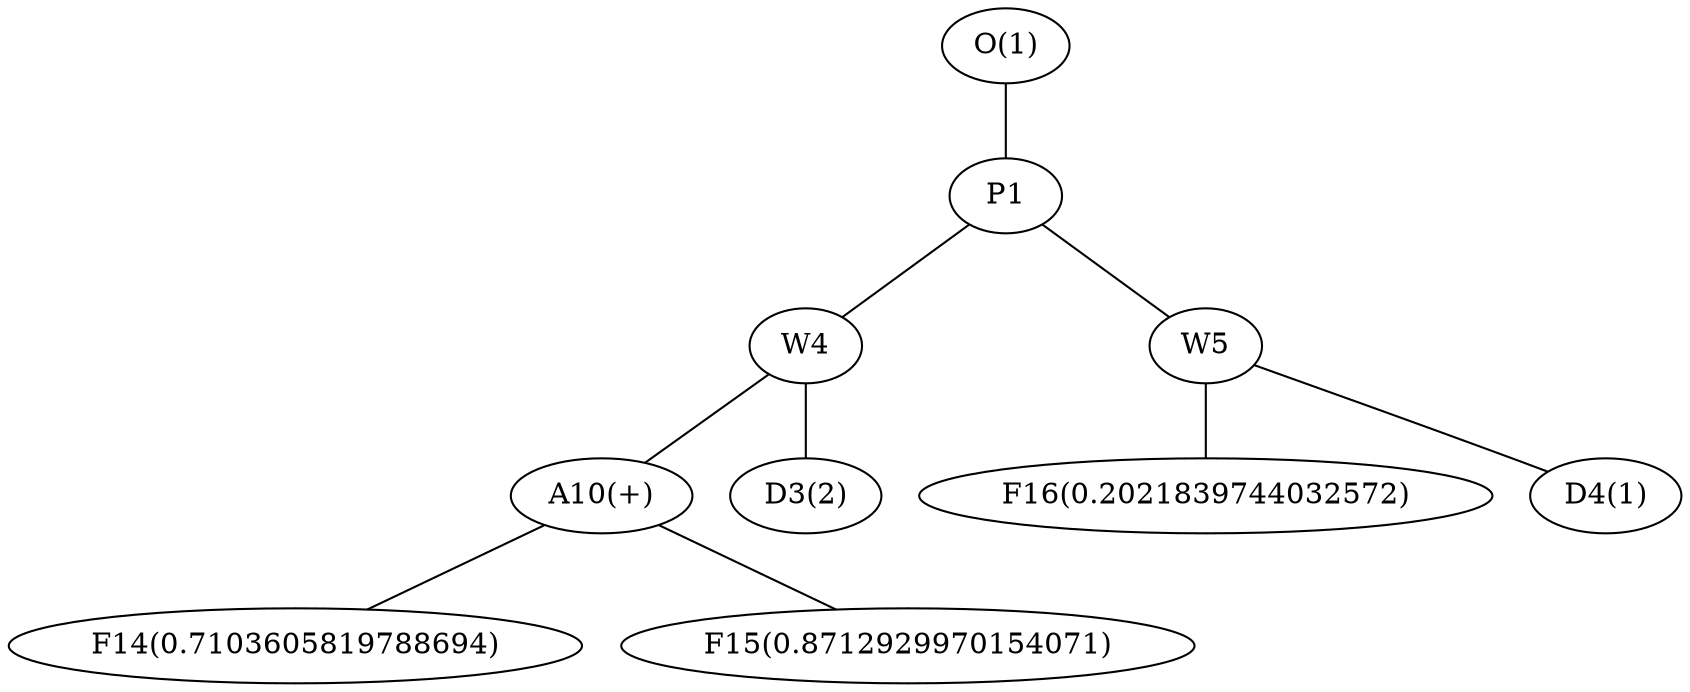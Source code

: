 // Tree
graph {
	"O(1)" [label="O(1)"]
	P1 [label=P1]
	"O(1)" -- P1
	W4 [label=W4]
	P1 -- W4
	"A10(+)" [label="A10(+)"]
	W4 -- "A10(+)"
	"F14(0.7103605819788694)" [label="F14(0.7103605819788694)"]
	"A10(+)" -- "F14(0.7103605819788694)"
	"F15(0.8712929970154071)" [label="F15(0.8712929970154071)"]
	"A10(+)" -- "F15(0.8712929970154071)"
	"D3(2)" [label="D3(2)"]
	W4 -- "D3(2)"
	W5 [label=W5]
	P1 -- W5
	"F16(0.2021839744032572)" [label="F16(0.2021839744032572)"]
	W5 -- "F16(0.2021839744032572)"
	"D4(1)" [label="D4(1)"]
	W5 -- "D4(1)"
}
